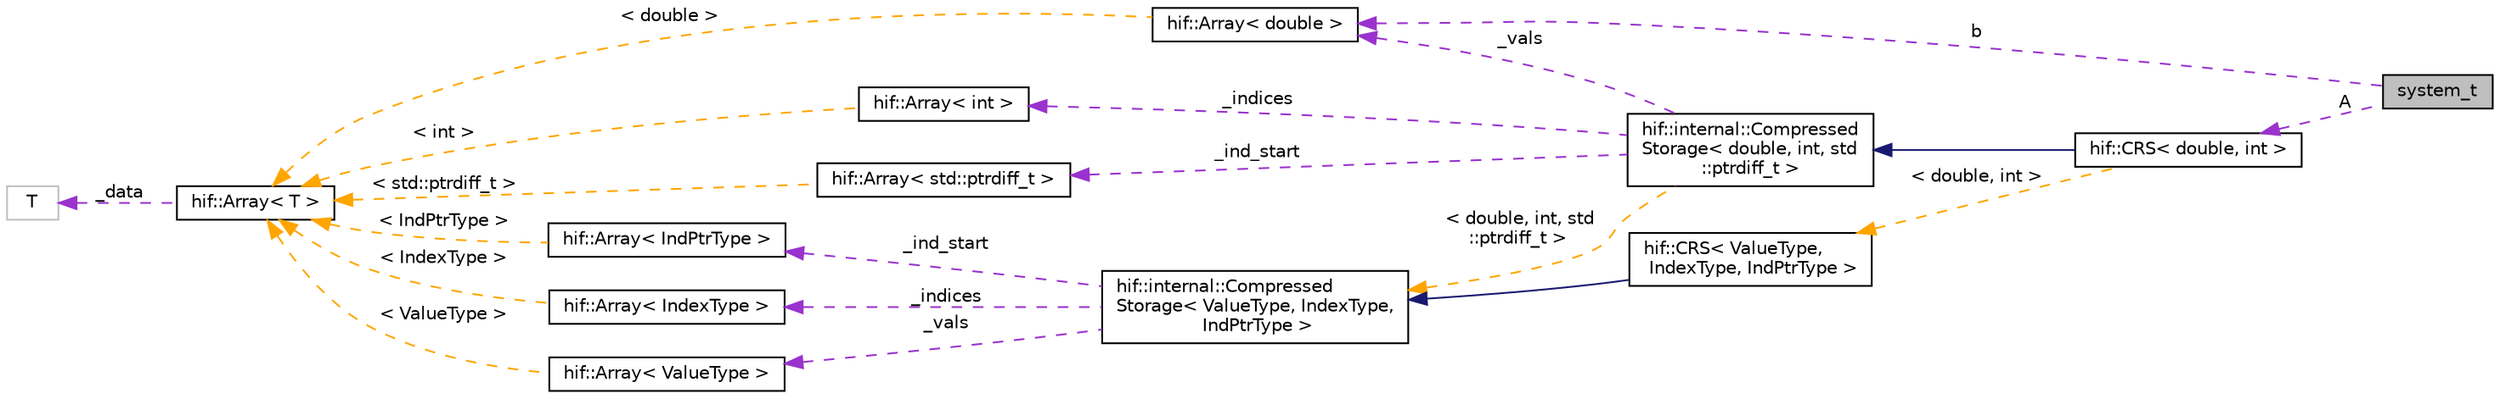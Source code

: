digraph "system_t"
{
  edge [fontname="Helvetica",fontsize="10",labelfontname="Helvetica",labelfontsize="10"];
  node [fontname="Helvetica",fontsize="10",shape=record];
  rankdir="LR";
  Node13 [label="system_t",height=0.2,width=0.4,color="black", fillcolor="grey75", style="filled", fontcolor="black"];
  Node14 -> Node13 [dir="back",color="darkorchid3",fontsize="10",style="dashed",label=" b" ,fontname="Helvetica"];
  Node14 [label="hif::Array\< double \>",height=0.2,width=0.4,color="black", fillcolor="white", style="filled",URL="$classhif_1_1Array.html"];
  Node15 -> Node14 [dir="back",color="orange",fontsize="10",style="dashed",label=" \< double \>" ,fontname="Helvetica"];
  Node15 [label="hif::Array\< T \>",height=0.2,width=0.4,color="black", fillcolor="white", style="filled",URL="$classhif_1_1Array.html",tooltip="Core data structure used in compressed storage. "];
  Node16 -> Node15 [dir="back",color="darkorchid3",fontsize="10",style="dashed",label=" _data" ,fontname="Helvetica"];
  Node16 [label="T",height=0.2,width=0.4,color="grey75", fillcolor="white", style="filled"];
  Node17 -> Node13 [dir="back",color="darkorchid3",fontsize="10",style="dashed",label=" A" ,fontname="Helvetica"];
  Node17 [label="hif::CRS\< double, int \>",height=0.2,width=0.4,color="black", fillcolor="white", style="filled",URL="$classhif_1_1CRS.html"];
  Node18 -> Node17 [dir="back",color="midnightblue",fontsize="10",style="solid",fontname="Helvetica"];
  Node18 [label="hif::internal::Compressed\lStorage\< double, int, std\l::ptrdiff_t \>",height=0.2,width=0.4,color="black", fillcolor="white", style="filled",URL="$classhif_1_1internal_1_1CompressedStorage.html"];
  Node19 -> Node18 [dir="back",color="darkorchid3",fontsize="10",style="dashed",label=" _indices" ,fontname="Helvetica"];
  Node19 [label="hif::Array\< int \>",height=0.2,width=0.4,color="black", fillcolor="white", style="filled",URL="$classhif_1_1Array.html"];
  Node15 -> Node19 [dir="back",color="orange",fontsize="10",style="dashed",label=" \< int \>" ,fontname="Helvetica"];
  Node14 -> Node18 [dir="back",color="darkorchid3",fontsize="10",style="dashed",label=" _vals" ,fontname="Helvetica"];
  Node20 -> Node18 [dir="back",color="darkorchid3",fontsize="10",style="dashed",label=" _ind_start" ,fontname="Helvetica"];
  Node20 [label="hif::Array\< std::ptrdiff_t \>",height=0.2,width=0.4,color="black", fillcolor="white", style="filled",URL="$classhif_1_1Array.html"];
  Node15 -> Node20 [dir="back",color="orange",fontsize="10",style="dashed",label=" \< std::ptrdiff_t \>" ,fontname="Helvetica"];
  Node21 -> Node18 [dir="back",color="orange",fontsize="10",style="dashed",label=" \< double, int, std\l::ptrdiff_t \>" ,fontname="Helvetica"];
  Node21 [label="hif::internal::Compressed\lStorage\< ValueType, IndexType,\l IndPtrType \>",height=0.2,width=0.4,color="black", fillcolor="white", style="filled",URL="$classhif_1_1internal_1_1CompressedStorage.html",tooltip="Core of the compressed storage, including data and interfaces. "];
  Node22 -> Node21 [dir="back",color="darkorchid3",fontsize="10",style="dashed",label=" _ind_start" ,fontname="Helvetica"];
  Node22 [label="hif::Array\< IndPtrType \>",height=0.2,width=0.4,color="black", fillcolor="white", style="filled",URL="$classhif_1_1Array.html"];
  Node15 -> Node22 [dir="back",color="orange",fontsize="10",style="dashed",label=" \< IndPtrType \>" ,fontname="Helvetica"];
  Node23 -> Node21 [dir="back",color="darkorchid3",fontsize="10",style="dashed",label=" _indices" ,fontname="Helvetica"];
  Node23 [label="hif::Array\< IndexType \>",height=0.2,width=0.4,color="black", fillcolor="white", style="filled",URL="$classhif_1_1Array.html"];
  Node15 -> Node23 [dir="back",color="orange",fontsize="10",style="dashed",label=" \< IndexType \>" ,fontname="Helvetica"];
  Node24 -> Node21 [dir="back",color="darkorchid3",fontsize="10",style="dashed",label=" _vals" ,fontname="Helvetica"];
  Node24 [label="hif::Array\< ValueType \>",height=0.2,width=0.4,color="black", fillcolor="white", style="filled",URL="$classhif_1_1Array.html"];
  Node15 -> Node24 [dir="back",color="orange",fontsize="10",style="dashed",label=" \< ValueType \>" ,fontname="Helvetica"];
  Node25 -> Node17 [dir="back",color="orange",fontsize="10",style="dashed",label=" \< double, int \>" ,fontname="Helvetica"];
  Node25 [label="hif::CRS\< ValueType,\l IndexType, IndPtrType \>",height=0.2,width=0.4,color="black", fillcolor="white", style="filled",URL="$classhif_1_1CRS.html",tooltip="Compressed Row Storage (CRS) format for sparse matrices. "];
  Node21 -> Node25 [dir="back",color="midnightblue",fontsize="10",style="solid",fontname="Helvetica"];
}
